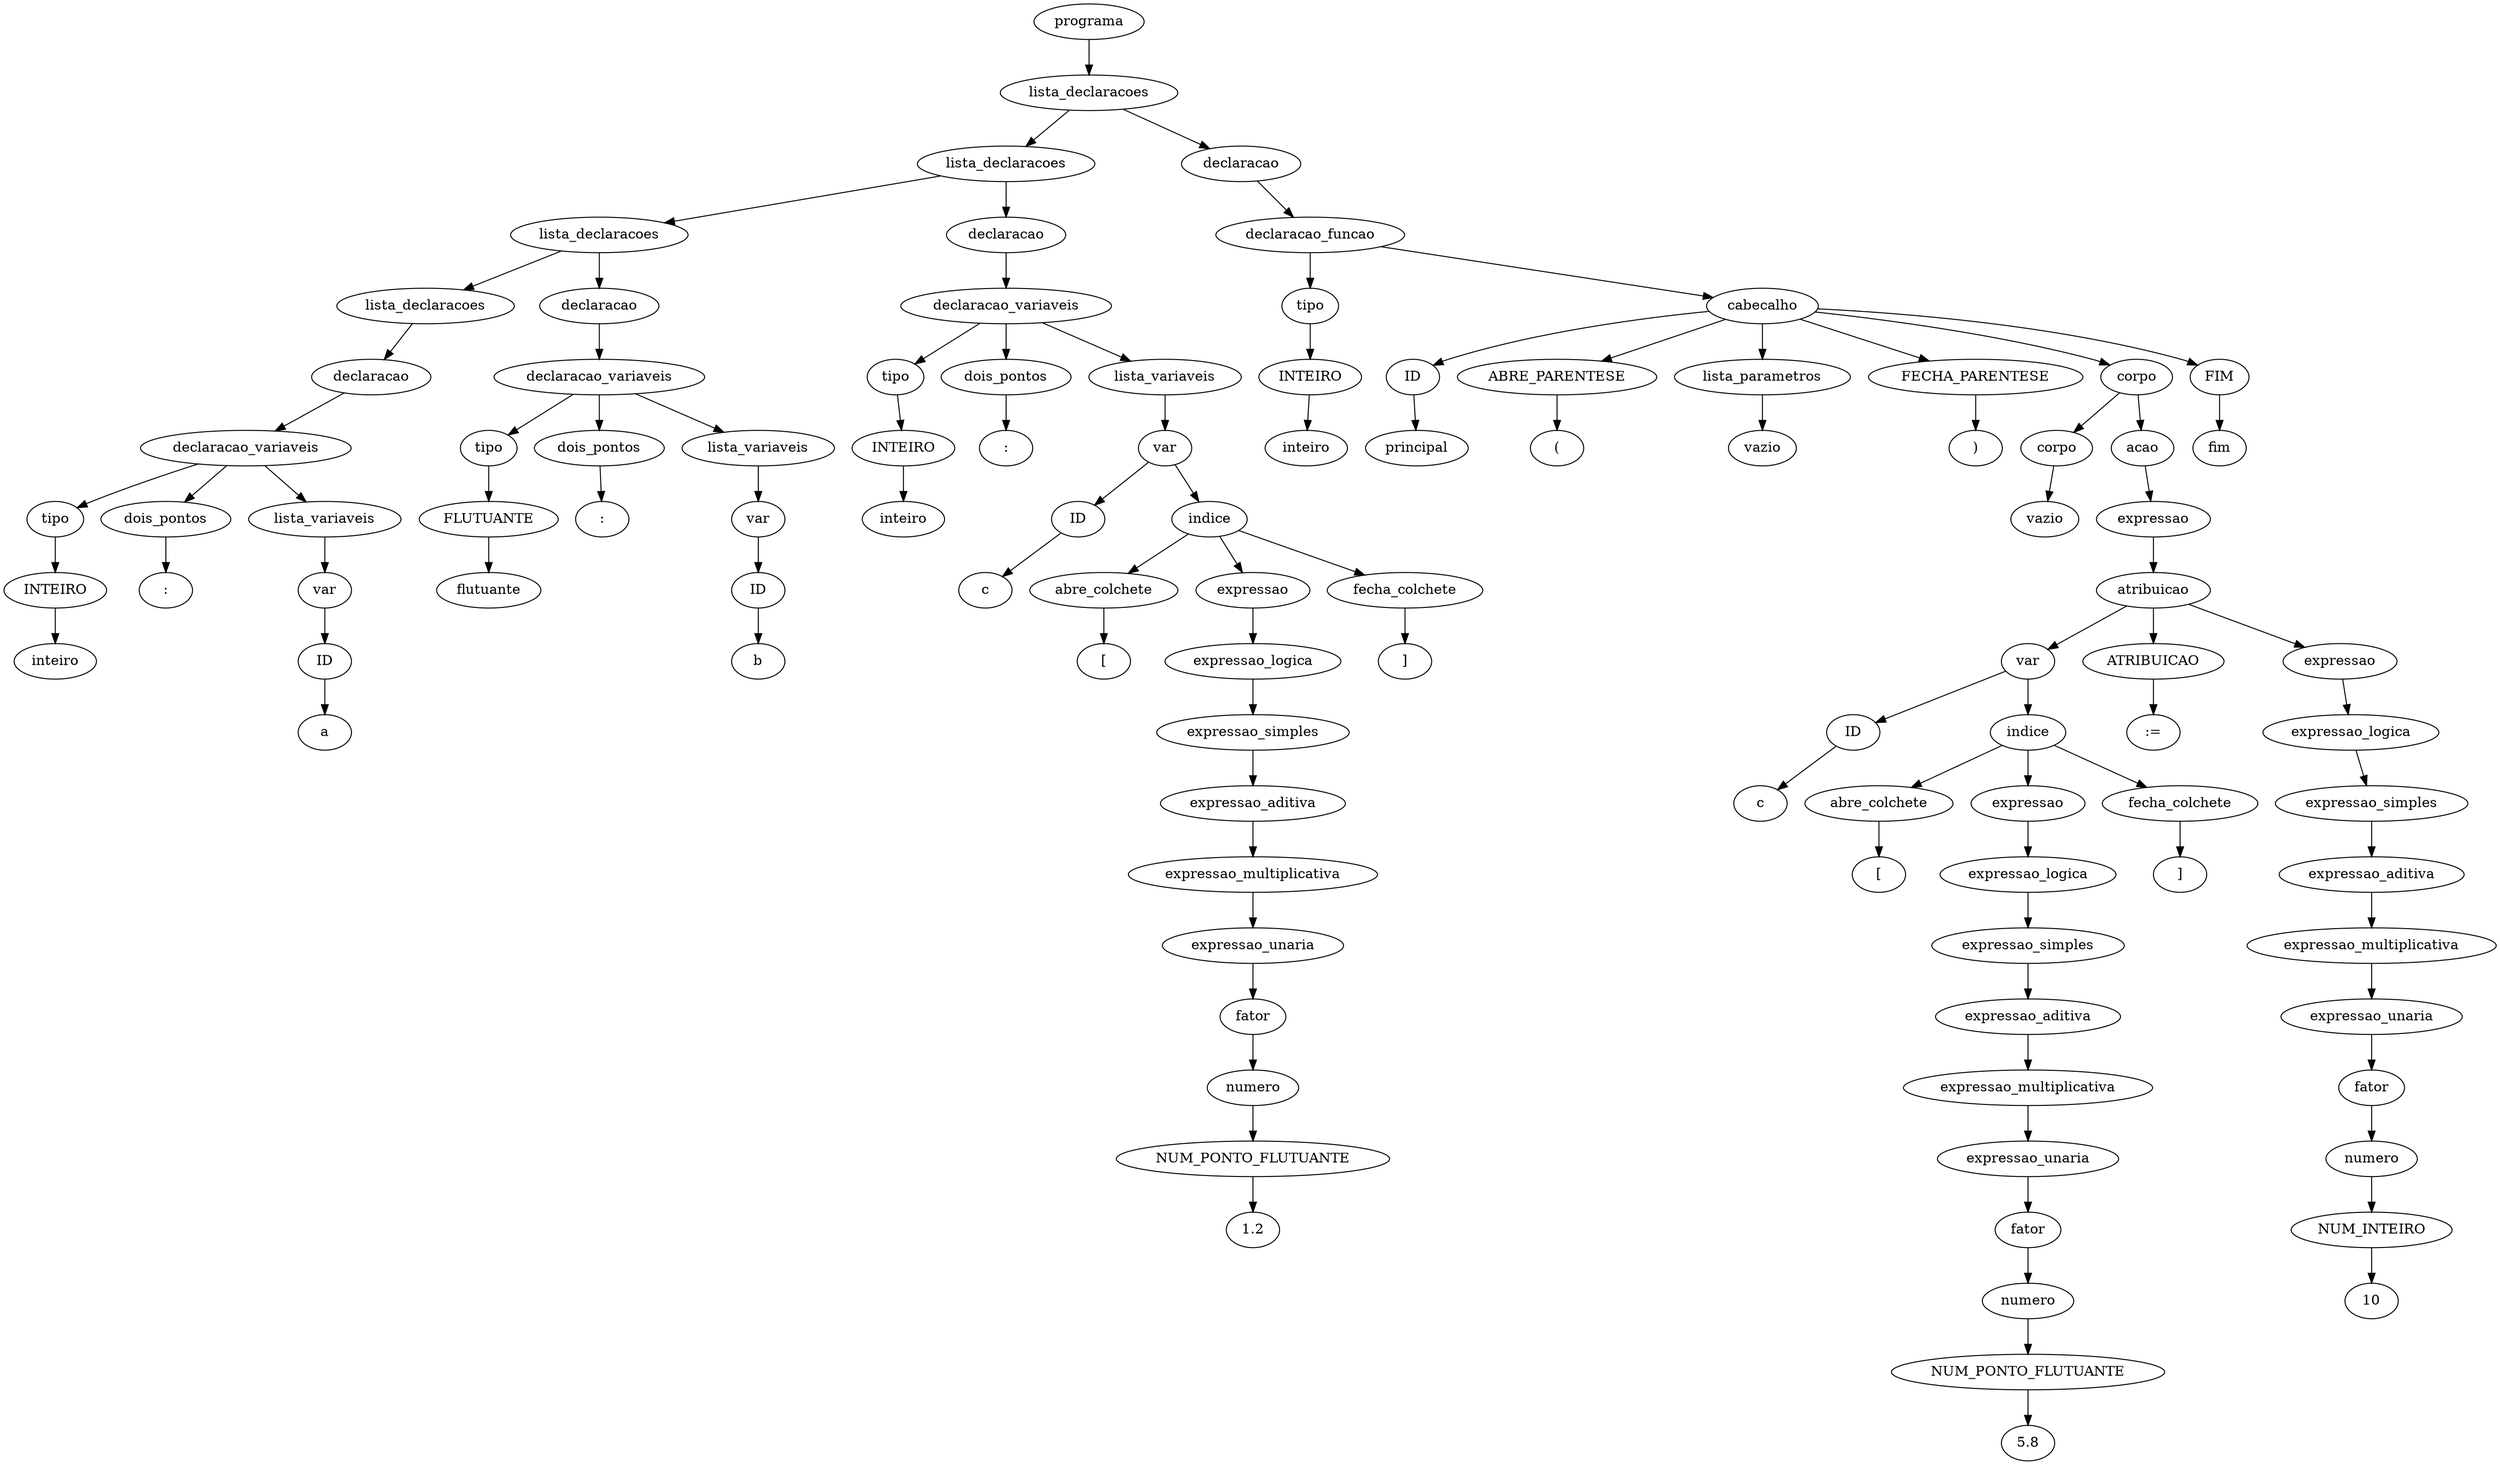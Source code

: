 digraph tree {
    "0x7fd43a7d6af0" [label="programa"];
    "0x7fd43a77cc10" [label="lista_declaracoes"];
    "0x7fd43a7d6c10" [label="lista_declaracoes"];
    "0x7fd43a7d69d0" [label="lista_declaracoes"];
    "0x7fd43a7d6700" [label="lista_declaracoes"];
    "0x7fd43a7d6520" [label="declaracao"];
    "0x7fd43a7d62e0" [label="declaracao_variaveis"];
    "0x7fd43a7d65b0" [label="tipo"];
    "0x7fd43a7d6400" [label="INTEIRO"];
    "0x7fd43a7d63d0" [label="inteiro"];
    "0x7fd43a7d6670" [label="dois_pontos"];
    "0x7fd43a7d66a0" [label=":"];
    "0x7fd43a7d66d0" [label="lista_variaveis"];
    "0x7fd43a7d6340" [label="var"];
    "0x7fd43a7d6190" [label="ID"];
    "0x7fd43a7d6820" [label="a"];
    "0x7fd43a7d68b0" [label="declaracao"];
    "0x7fd43a7d6970" [label="declaracao_variaveis"];
    "0x7fd43a7d68e0" [label="tipo"];
    "0x7fd43a7d6910" [label="FLUTUANTE"];
    "0x7fd43a7d6940" [label="flutuante"];
    "0x7fd43a7d6a30" [label="dois_pontos"];
    "0x7fd43a7d6b50" [label=":"];
    "0x7fd43a7d69a0" [label="lista_variaveis"];
    "0x7fd43a7d67f0" [label="var"];
    "0x7fd43a7d6490" [label="ID"];
    "0x7fd43a7d6a90" [label="b"];
    "0x7fd43a7d6b20" [label="declaracao"];
    "0x7fd43a7d6f70" [label="declaracao_variaveis"];
    "0x7fd43a7d6790" [label="tipo"];
    "0x7fd43a7d6730" [label="INTEIRO"];
    "0x7fd43a7d6b80" [label="inteiro"];
    "0x7fd43a7d6d30" [label="dois_pontos"];
    "0x7fd43a77c0a0" [label=":"];
    "0x7fd43a7d6be0" [label="lista_variaveis"];
    "0x7fd43a7d6c40" [label="var"];
    "0x7fd43a7d6c70" [label="ID"];
    "0x7fd43a7d6e80" [label="c"];
    "0x7fd43a7d6e50" [label="indice"];
    "0x7fd43a7d6ee0" [label="abre_colchete"];
    "0x7fd43a7d6fd0" [label="["];
    "0x7fd43a7d6e20" [label="expressao"];
    "0x7fd43a7d6df0" [label="expressao_logica"];
    "0x7fd43a7d6d60" [label="expressao_simples"];
    "0x7fd43a7d6cd0" [label="expressao_aditiva"];
    "0x7fd43a7d6dc0" [label="expressao_multiplicativa"];
    "0x7fd43a7d6bb0" [label="expressao_unaria"];
    "0x7fd43a7d6ca0" [label="fator"];
    "0x7fd43a7d6a60" [label="numero"];
    "0x7fd43a7d6a00" [label="NUM_PONTO_FLUTUANTE"];
    "0x7fd43a7d6d90" [label="1.2"];
    "0x7fd43a77c040" [label="fecha_colchete"];
    "0x7fd43a77c070" [label="]"];
    "0x7fd43a7d6eb0" [label="declaracao"];
    "0x7fd43a7d6ac0" [label="declaracao_funcao"];
    "0x7fd43a7d6880" [label="tipo"];
    "0x7fd43a7d65e0" [label="INTEIRO"];
    "0x7fd43a77c0d0" [label="inteiro"];
    "0x7fd43a77c1f0" [label="cabecalho"];
    "0x7fd43a77c340" [label="ID"];
    "0x7fd43a77c820" [label="principal"];
    "0x7fd43a77c6d0" [label="ABRE_PARENTESE"];
    "0x7fd43a77cb20" [label="("];
    "0x7fd43a77c250" [label="lista_parametros"];
    "0x7fd43a7d6fa0" [label="vazio"];
    "0x7fd43a77cb50" [label="FECHA_PARENTESE"];
    "0x7fd43a77cb80" [label=")"];
    "0x7fd43a77ca90" [label="corpo"];
    "0x7fd43a77c370" [label="corpo"];
    "0x7fd43a77c100" [label="vazio"];
    "0x7fd43a77c9a0" [label="acao"];
    "0x7fd43a77c7f0" [label="expressao"];
    "0x7fd43a77c940" [label="atribuicao"];
    "0x7fd43a77c3d0" [label="var"];
    "0x7fd43a77c400" [label="ID"];
    "0x7fd43a77c610" [label="c"];
    "0x7fd43a77c5e0" [label="indice"];
    "0x7fd43a77c670" [label="abre_colchete"];
    "0x7fd43a77c760" [label="["];
    "0x7fd43a77c5b0" [label="expressao"];
    "0x7fd43a77c580" [label="expressao_logica"];
    "0x7fd43a77c4f0" [label="expressao_simples"];
    "0x7fd43a77c460" [label="expressao_aditiva"];
    "0x7fd43a77c550" [label="expressao_multiplicativa"];
    "0x7fd43a77c3a0" [label="expressao_unaria"];
    "0x7fd43a77c430" [label="fator"];
    "0x7fd43a77c280" [label="numero"];
    "0x7fd43a77c2e0" [label="NUM_PONTO_FLUTUANTE"];
    "0x7fd43a77c520" [label="5.8"];
    "0x7fd43a77c790" [label="fecha_colchete"];
    "0x7fd43a77c7c0" [label="]"];
    "0x7fd43a77c9d0" [label="ATRIBUICAO"];
    "0x7fd43a77ca60" [label=":="];
    "0x7fd43a77c910" [label="expressao"];
    "0x7fd43a77c8e0" [label="expressao_logica"];
    "0x7fd43a77c850" [label="expressao_simples"];
    "0x7fd43a77c4c0" [label="expressao_aditiva"];
    "0x7fd43a77c730" [label="expressao_multiplicativa"];
    "0x7fd43a77c6a0" [label="expressao_unaria"];
    "0x7fd43a77c490" [label="fator"];
    "0x7fd43a77c310" [label="numero"];
    "0x7fd43a77c2b0" [label="NUM_INTEIRO"];
    "0x7fd43a77c640" [label="10"];
    "0x7fd43a77cbb0" [label="FIM"];
    "0x7fd43a77cbe0" [label="fim"];
    "0x7fd43a7d6af0" -> "0x7fd43a77cc10";
    "0x7fd43a77cc10" -> "0x7fd43a7d6c10";
    "0x7fd43a77cc10" -> "0x7fd43a7d6eb0";
    "0x7fd43a7d6c10" -> "0x7fd43a7d69d0";
    "0x7fd43a7d6c10" -> "0x7fd43a7d6b20";
    "0x7fd43a7d69d0" -> "0x7fd43a7d6700";
    "0x7fd43a7d69d0" -> "0x7fd43a7d68b0";
    "0x7fd43a7d6700" -> "0x7fd43a7d6520";
    "0x7fd43a7d6520" -> "0x7fd43a7d62e0";
    "0x7fd43a7d62e0" -> "0x7fd43a7d65b0";
    "0x7fd43a7d62e0" -> "0x7fd43a7d6670";
    "0x7fd43a7d62e0" -> "0x7fd43a7d66d0";
    "0x7fd43a7d65b0" -> "0x7fd43a7d6400";
    "0x7fd43a7d6400" -> "0x7fd43a7d63d0";
    "0x7fd43a7d6670" -> "0x7fd43a7d66a0";
    "0x7fd43a7d66d0" -> "0x7fd43a7d6340";
    "0x7fd43a7d6340" -> "0x7fd43a7d6190";
    "0x7fd43a7d6190" -> "0x7fd43a7d6820";
    "0x7fd43a7d68b0" -> "0x7fd43a7d6970";
    "0x7fd43a7d6970" -> "0x7fd43a7d68e0";
    "0x7fd43a7d6970" -> "0x7fd43a7d6a30";
    "0x7fd43a7d6970" -> "0x7fd43a7d69a0";
    "0x7fd43a7d68e0" -> "0x7fd43a7d6910";
    "0x7fd43a7d6910" -> "0x7fd43a7d6940";
    "0x7fd43a7d6a30" -> "0x7fd43a7d6b50";
    "0x7fd43a7d69a0" -> "0x7fd43a7d67f0";
    "0x7fd43a7d67f0" -> "0x7fd43a7d6490";
    "0x7fd43a7d6490" -> "0x7fd43a7d6a90";
    "0x7fd43a7d6b20" -> "0x7fd43a7d6f70";
    "0x7fd43a7d6f70" -> "0x7fd43a7d6790";
    "0x7fd43a7d6f70" -> "0x7fd43a7d6d30";
    "0x7fd43a7d6f70" -> "0x7fd43a7d6be0";
    "0x7fd43a7d6790" -> "0x7fd43a7d6730";
    "0x7fd43a7d6730" -> "0x7fd43a7d6b80";
    "0x7fd43a7d6d30" -> "0x7fd43a77c0a0";
    "0x7fd43a7d6be0" -> "0x7fd43a7d6c40";
    "0x7fd43a7d6c40" -> "0x7fd43a7d6c70";
    "0x7fd43a7d6c40" -> "0x7fd43a7d6e50";
    "0x7fd43a7d6c70" -> "0x7fd43a7d6e80";
    "0x7fd43a7d6e50" -> "0x7fd43a7d6ee0";
    "0x7fd43a7d6e50" -> "0x7fd43a7d6e20";
    "0x7fd43a7d6e50" -> "0x7fd43a77c040";
    "0x7fd43a7d6ee0" -> "0x7fd43a7d6fd0";
    "0x7fd43a7d6e20" -> "0x7fd43a7d6df0";
    "0x7fd43a7d6df0" -> "0x7fd43a7d6d60";
    "0x7fd43a7d6d60" -> "0x7fd43a7d6cd0";
    "0x7fd43a7d6cd0" -> "0x7fd43a7d6dc0";
    "0x7fd43a7d6dc0" -> "0x7fd43a7d6bb0";
    "0x7fd43a7d6bb0" -> "0x7fd43a7d6ca0";
    "0x7fd43a7d6ca0" -> "0x7fd43a7d6a60";
    "0x7fd43a7d6a60" -> "0x7fd43a7d6a00";
    "0x7fd43a7d6a00" -> "0x7fd43a7d6d90";
    "0x7fd43a77c040" -> "0x7fd43a77c070";
    "0x7fd43a7d6eb0" -> "0x7fd43a7d6ac0";
    "0x7fd43a7d6ac0" -> "0x7fd43a7d6880";
    "0x7fd43a7d6ac0" -> "0x7fd43a77c1f0";
    "0x7fd43a7d6880" -> "0x7fd43a7d65e0";
    "0x7fd43a7d65e0" -> "0x7fd43a77c0d0";
    "0x7fd43a77c1f0" -> "0x7fd43a77c340";
    "0x7fd43a77c1f0" -> "0x7fd43a77c6d0";
    "0x7fd43a77c1f0" -> "0x7fd43a77c250";
    "0x7fd43a77c1f0" -> "0x7fd43a77cb50";
    "0x7fd43a77c1f0" -> "0x7fd43a77ca90";
    "0x7fd43a77c1f0" -> "0x7fd43a77cbb0";
    "0x7fd43a77c340" -> "0x7fd43a77c820";
    "0x7fd43a77c6d0" -> "0x7fd43a77cb20";
    "0x7fd43a77c250" -> "0x7fd43a7d6fa0";
    "0x7fd43a77cb50" -> "0x7fd43a77cb80";
    "0x7fd43a77ca90" -> "0x7fd43a77c370";
    "0x7fd43a77ca90" -> "0x7fd43a77c9a0";
    "0x7fd43a77c370" -> "0x7fd43a77c100";
    "0x7fd43a77c9a0" -> "0x7fd43a77c7f0";
    "0x7fd43a77c7f0" -> "0x7fd43a77c940";
    "0x7fd43a77c940" -> "0x7fd43a77c3d0";
    "0x7fd43a77c940" -> "0x7fd43a77c9d0";
    "0x7fd43a77c940" -> "0x7fd43a77c910";
    "0x7fd43a77c3d0" -> "0x7fd43a77c400";
    "0x7fd43a77c3d0" -> "0x7fd43a77c5e0";
    "0x7fd43a77c400" -> "0x7fd43a77c610";
    "0x7fd43a77c5e0" -> "0x7fd43a77c670";
    "0x7fd43a77c5e0" -> "0x7fd43a77c5b0";
    "0x7fd43a77c5e0" -> "0x7fd43a77c790";
    "0x7fd43a77c670" -> "0x7fd43a77c760";
    "0x7fd43a77c5b0" -> "0x7fd43a77c580";
    "0x7fd43a77c580" -> "0x7fd43a77c4f0";
    "0x7fd43a77c4f0" -> "0x7fd43a77c460";
    "0x7fd43a77c460" -> "0x7fd43a77c550";
    "0x7fd43a77c550" -> "0x7fd43a77c3a0";
    "0x7fd43a77c3a0" -> "0x7fd43a77c430";
    "0x7fd43a77c430" -> "0x7fd43a77c280";
    "0x7fd43a77c280" -> "0x7fd43a77c2e0";
    "0x7fd43a77c2e0" -> "0x7fd43a77c520";
    "0x7fd43a77c790" -> "0x7fd43a77c7c0";
    "0x7fd43a77c9d0" -> "0x7fd43a77ca60";
    "0x7fd43a77c910" -> "0x7fd43a77c8e0";
    "0x7fd43a77c8e0" -> "0x7fd43a77c850";
    "0x7fd43a77c850" -> "0x7fd43a77c4c0";
    "0x7fd43a77c4c0" -> "0x7fd43a77c730";
    "0x7fd43a77c730" -> "0x7fd43a77c6a0";
    "0x7fd43a77c6a0" -> "0x7fd43a77c490";
    "0x7fd43a77c490" -> "0x7fd43a77c310";
    "0x7fd43a77c310" -> "0x7fd43a77c2b0";
    "0x7fd43a77c2b0" -> "0x7fd43a77c640";
    "0x7fd43a77cbb0" -> "0x7fd43a77cbe0";
}
